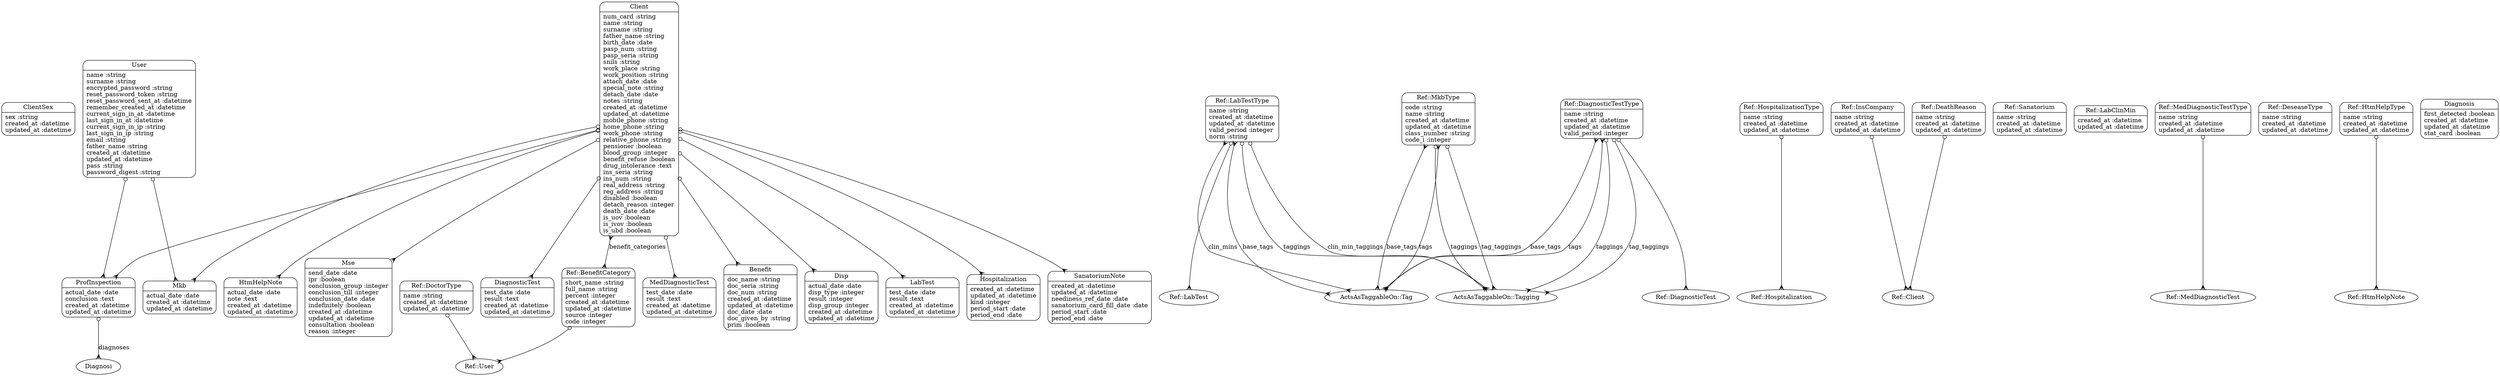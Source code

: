 digraph models_diagram {
	graph[overlap=false, splines=true]
	"ClientSex" [shape=Mrecord, label="{ClientSex|sex :string\lcreated_at :datetime\lupdated_at :datetime\l}"]
	"Hospitalization" [shape=Mrecord, label="{Hospitalization|created_at :datetime\lupdated_at :datetime\lkind :integer\lperiod_start :date\lperiod_end :date\l}"]
	"ProfInspection" [shape=Mrecord, label="{ProfInspection|actual_date :date\lconclusion :text\lcreated_at :datetime\lupdated_at :datetime\l}"]
	"SanatoriumNote" [shape=Mrecord, label="{SanatoriumNote|created_at :datetime\lupdated_at :datetime\lneediness_ref_date :date\lsanatorium_card_fill_date :date\lperiod_start :date\lperiod_end :date\l}"]
	"HtmHelpNote" [shape=Mrecord, label="{HtmHelpNote|actual_date :date\lnote :text\lcreated_at :datetime\lupdated_at :datetime\l}"]
	"Mse" [shape=Mrecord, label="{Mse|send_date :date\lipr :boolean\lconclusion_group :integer\lconclusion_till :integer\lconclusion_date :date\lindefinitely :boolean\lcreated_at :datetime\lupdated_at :datetime\lconsultation :boolean\lreason :integer\l}"]
	"Ref::LabTestType" [shape=Mrecord, label="{Ref::LabTestType|name :string\lcreated_at :datetime\lupdated_at :datetime\lvalid_period :integer\lnorm :string\l}"]
	"Ref::HospitalizationType" [shape=Mrecord, label="{Ref::HospitalizationType|name :string\lcreated_at :datetime\lupdated_at :datetime\l}"]
	"Ref::MkbType" [shape=Mrecord, label="{Ref::MkbType|code :string\lname :string\lcreated_at :datetime\lupdated_at :datetime\lclass_number :string\lcode_i :integer\l}"]
	"Ref::InsCompany" [shape=Mrecord, label="{Ref::InsCompany|name :string\lcreated_at :datetime\lupdated_at :datetime\l}"]
	"Ref::Sanatorium" [shape=Mrecord, label="{Ref::Sanatorium|name :string\lcreated_at :datetime\lupdated_at :datetime\l}"]
	"Ref::DeathReason" [shape=Mrecord, label="{Ref::DeathReason|name :string\lcreated_at :datetime\lupdated_at :datetime\l}"]
	"Ref::DiagnosticTestType" [shape=Mrecord, label="{Ref::DiagnosticTestType|name :string\lcreated_at :datetime\lupdated_at :datetime\lvalid_period :integer\l}"]
	"Ref::LabClinMin" [shape=Mrecord, label="{Ref::LabClinMin|created_at :datetime\lupdated_at :datetime\l}"]
	"Ref::MedDiagnosticTestType" [shape=Mrecord, label="{Ref::MedDiagnosticTestType|name :string\lcreated_at :datetime\lupdated_at :datetime\l}"]
	"Ref::BenefitCategory" [shape=Mrecord, label="{Ref::BenefitCategory|short_name :string\lfull_name :string\lpercent :integer\lcreated_at :datetime\lupdated_at :datetime\lsource :integer\lcode :integer\l}"]
	"Ref::DoctorType" [shape=Mrecord, label="{Ref::DoctorType|name :string\lcreated_at :datetime\lupdated_at :datetime\l}"]
	"Ref::DeseaseType" [shape=Mrecord, label="{Ref::DeseaseType|name :string\lcreated_at :datetime\lupdated_at :datetime\l}"]
	"Ref::HtmHelpType" [shape=Mrecord, label="{Ref::HtmHelpType|name :string\lcreated_at :datetime\lupdated_at :datetime\l}"]
	"Diagnosis" [shape=Mrecord, label="{Diagnosis|first_detected :boolean\lcreated_at :datetime\lupdated_at :datetime\lstat_card :boolean\l}"]
	"Mkb" [shape=Mrecord, label="{Mkb|actual_date :date\lcreated_at :datetime\lupdated_at :datetime\l}"]
	"Client" [shape=Mrecord, label="{Client|num_card :string\lname :string\lsurname :string\lfather_name :string\lbirth_date :date\lpasp_num :string\lpasp_seria :string\lsnils :string\lwork_place :string\lwork_position :string\lattach_date :date\lspecial_note :string\ldetach_date :date\lnotes :string\lcreated_at :datetime\lupdated_at :datetime\lmobile_phone :string\lhome_phone :string\lwork_phone :string\lrelative_phone :string\lpensioner :boolean\lblood_group :integer\lbenefit_refuse :boolean\ldrug_intolerance :text\lins_seria :string\lins_num :string\lreal_address :string\lreg_address :string\ldisabled :boolean\ldetach_reason :integer\ldeath_date :date\lis_uov :boolean\lis_ivov :boolean\lis_ubd :boolean\l}"]
	"DiagnosticTest" [shape=Mrecord, label="{DiagnosticTest|test_date :date\lresult :text\lcreated_at :datetime\lupdated_at :datetime\l}"]
	"MedDiagnosticTest" [shape=Mrecord, label="{MedDiagnosticTest|test_date :date\lresult :text\lcreated_at :datetime\lupdated_at :datetime\l}"]
	"Benefit" [shape=Mrecord, label="{Benefit|doc_name :string\ldoc_seria :string\ldoc_num :string\lcreated_at :datetime\lupdated_at :datetime\ldoc_date :date\ldoc_given_by :string\lprim :boolean\l}"]
	"Disp" [shape=Mrecord, label="{Disp|actual_date :date\ldisp_type :integer\lresult :integer\ldisp_group :integer\lcreated_at :datetime\lupdated_at :datetime\l}"]
	"LabTest" [shape=Mrecord, label="{LabTest|test_date :date\lresult :text\lcreated_at :datetime\lupdated_at :datetime\l}"]
	"User" [shape=Mrecord, label="{User|name :string\lsurname :string\lencrypted_password :string\lreset_password_token :string\lreset_password_sent_at :datetime\lremember_created_at :datetime\lcurrent_sign_in_at :datetime\llast_sign_in_at :datetime\lcurrent_sign_in_ip :string\llast_sign_in_ip :string\lemail :string\lfather_name :string\lcreated_at :datetime\lupdated_at :datetime\lpass :string\lpassword_digest :string\l}"]
	"ProfInspection" -> "Diagnosi" [label="diagnoses", arrowtail=odot, arrowhead=crow, dir=both]
	"Ref::LabTestType" -> "Ref::LabTest" [arrowtail=odot, arrowhead=crow, dir=both]
	"Ref::LabTestType" -> "ActsAsTaggableOn::Tagging" [label="taggings", arrowtail=odot, arrowhead=crow, dir=both]
	"Ref::LabTestType" -> "ActsAsTaggableOn::Tag" [label="base_tags", arrowtail=crow, arrowhead=crow, dir=both]
	"Ref::LabTestType" -> "ActsAsTaggableOn::Tagging" [label="clin_min_taggings", arrowtail=odot, arrowhead=crow, dir=both]
	"Ref::LabTestType" -> "ActsAsTaggableOn::Tag" [label="clin_mins", arrowtail=crow, arrowhead=crow, dir=both]
	"Ref::HospitalizationType" -> "Ref::Hospitalization" [arrowtail=odot, arrowhead=crow, dir=both]
	"Ref::MkbType" -> "ActsAsTaggableOn::Tagging" [label="taggings", arrowtail=odot, arrowhead=crow, dir=both]
	"Ref::MkbType" -> "ActsAsTaggableOn::Tag" [label="base_tags", arrowtail=crow, arrowhead=crow, dir=both]
	"Ref::MkbType" -> "ActsAsTaggableOn::Tagging" [label="tag_taggings", arrowtail=odot, arrowhead=crow, dir=both]
	"Ref::MkbType" -> "ActsAsTaggableOn::Tag" [label="tags", arrowtail=crow, arrowhead=crow, dir=both]
	"Ref::InsCompany" -> "Ref::Client" [arrowtail=odot, arrowhead=crow, dir=both]
	"Ref::DeathReason" -> "Ref::Client" [arrowtail=odot, arrowhead=crow, dir=both]
	"Ref::DiagnosticTestType" -> "Ref::DiagnosticTest" [arrowtail=odot, arrowhead=crow, dir=both]
	"Ref::DiagnosticTestType" -> "ActsAsTaggableOn::Tagging" [label="taggings", arrowtail=odot, arrowhead=crow, dir=both]
	"Ref::DiagnosticTestType" -> "ActsAsTaggableOn::Tag" [label="base_tags", arrowtail=crow, arrowhead=crow, dir=both]
	"Ref::DiagnosticTestType" -> "ActsAsTaggableOn::Tagging" [label="tag_taggings", arrowtail=odot, arrowhead=crow, dir=both]
	"Ref::DiagnosticTestType" -> "ActsAsTaggableOn::Tag" [label="tags", arrowtail=crow, arrowhead=crow, dir=both]
	"Ref::MedDiagnosticTestType" -> "Ref::MedDiagnosticTest" [arrowtail=odot, arrowhead=crow, dir=both]
	"Ref::BenefitCategory" -> "Ref::User" [arrowtail=odot, arrowhead=crow, dir=both]
	"Ref::DoctorType" -> "Ref::User" [arrowtail=odot, arrowhead=crow, dir=both]
	"Ref::HtmHelpType" -> "Ref::HtmHelpNote" [arrowtail=odot, arrowhead=crow, dir=both]
	"Client" -> "LabTest" [arrowtail=odot, arrowhead=crow, dir=both]
	"Client" -> "DiagnosticTest" [arrowtail=odot, arrowhead=crow, dir=both]
	"Client" -> "Hospitalization" [arrowtail=odot, arrowhead=crow, dir=both]
	"Client" -> "HtmHelpNote" [arrowtail=odot, arrowhead=crow, dir=both]
	"Client" -> "SanatoriumNote" [arrowtail=odot, arrowhead=crow, dir=both]
	"Client" -> "MedDiagnosticTest" [arrowtail=odot, arrowhead=crow, dir=both]
	"Client" -> "ProfInspection" [arrowtail=odot, arrowhead=crow, dir=both]
	"Client" -> "Benefit" [arrowtail=odot, arrowhead=crow, dir=both]
	"Client" -> "Ref::BenefitCategory" [label="benefit_categories", arrowtail=crow, arrowhead=crow, dir=both]
	"Client" -> "Mkb" [arrowtail=odot, arrowhead=crow, dir=both]
	"Client" -> "Mse" [arrowtail=odot, arrowhead=crow, dir=both]
	"Client" -> "Disp" [arrowtail=odot, arrowhead=crow, dir=both]
	"User" -> "ProfInspection" [arrowtail=odot, arrowhead=crow, dir=both]
	"User" -> "Mkb" [arrowtail=odot, arrowhead=crow, dir=both]
}
